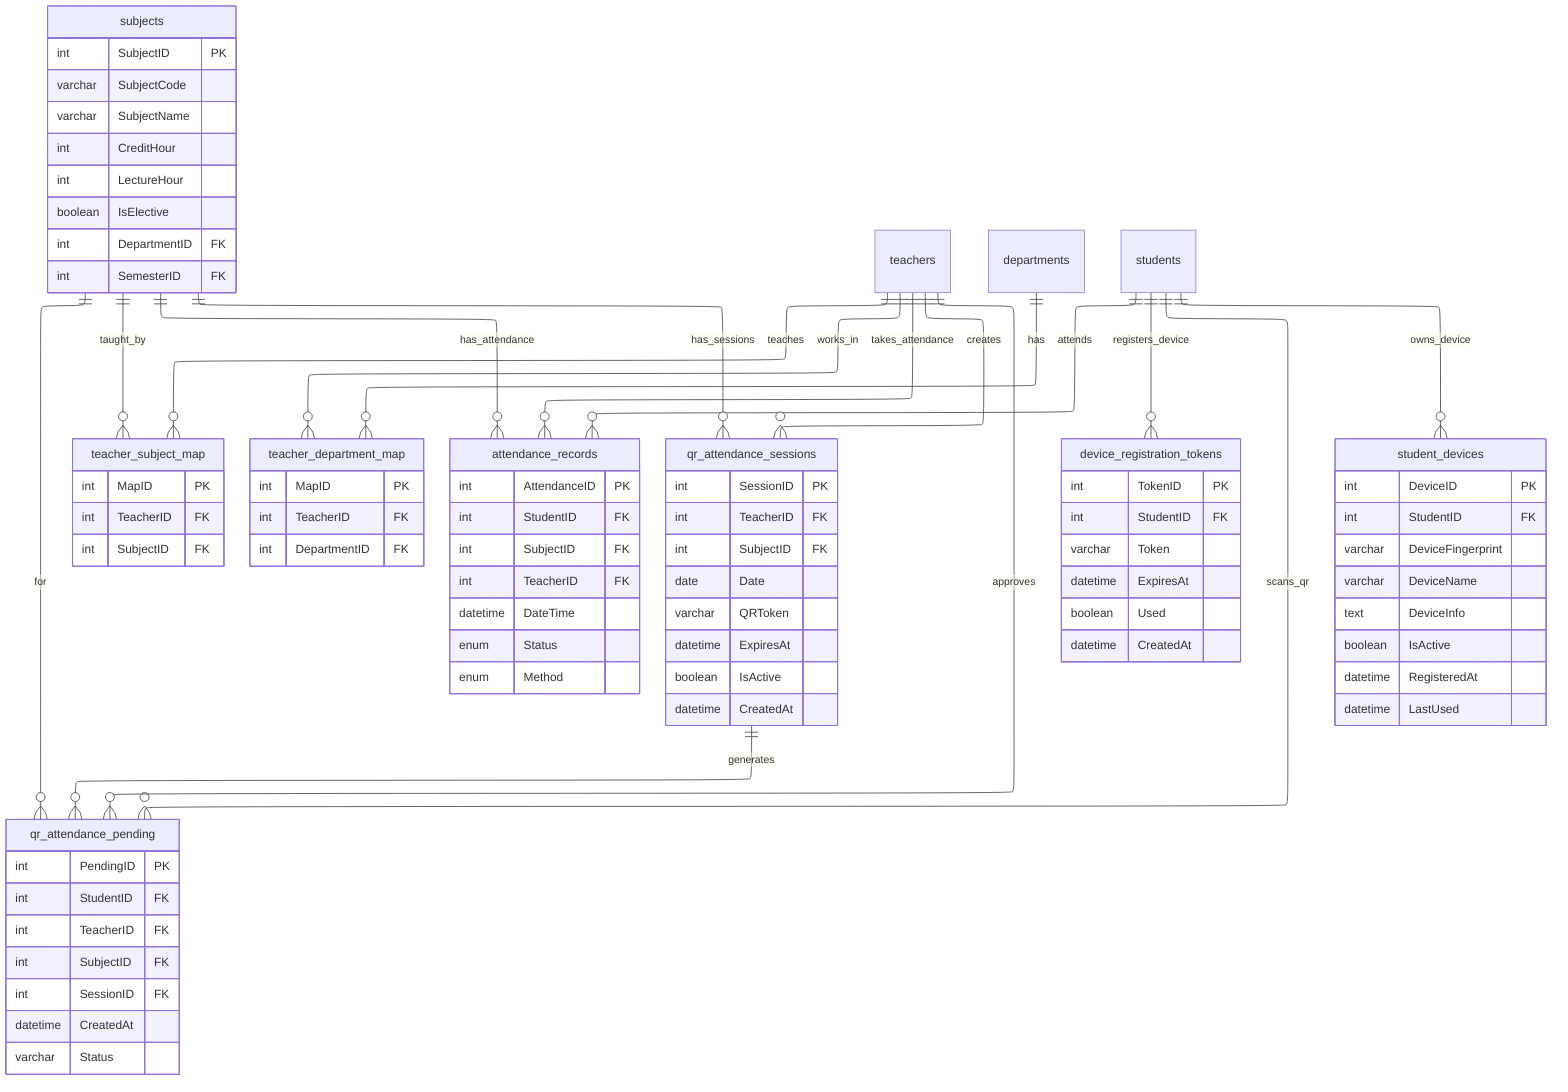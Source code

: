 ---
config:
  layout: elk
---
erDiagram
    subjects {
        int SubjectID PK
        varchar SubjectCode
        varchar SubjectName
        int CreditHour
        int LectureHour
        boolean IsElective
        int DepartmentID FK
        int SemesterID FK
    }
    teacher_subject_map {
        int MapID PK
        int TeacherID FK
        int SubjectID FK
    }
    teacher_department_map {
        int MapID PK
        int TeacherID FK
        int DepartmentID FK
    }
    attendance_records {
        int AttendanceID PK
        int StudentID FK
        int SubjectID FK
        int TeacherID FK
        datetime DateTime
        enum Status
        enum Method
    }
    qr_attendance_sessions {
        int SessionID PK
        int TeacherID FK
        int SubjectID FK
        date Date
        varchar QRToken
        datetime ExpiresAt
        boolean IsActive
        datetime CreatedAt
    }
    qr_attendance_pending {
        int PendingID PK
        int StudentID FK
        int TeacherID FK
        int SubjectID FK
        int SessionID FK
        datetime CreatedAt
        varchar Status
    }
    device_registration_tokens {
        int TokenID PK
        int StudentID FK
        varchar Token
        datetime ExpiresAt
        boolean Used
        datetime CreatedAt
    }
    student_devices {
        int DeviceID PK
        int StudentID FK
        varchar DeviceFingerprint
        varchar DeviceName
        text DeviceInfo
        boolean IsActive
        datetime RegisteredAt
        datetime LastUsed
    }
    teachers ||--o{ teacher_subject_map : "teaches"
    subjects ||--o{ teacher_subject_map : "taught_by"
    teachers ||--o{ teacher_department_map : "works_in"
    departments ||--o{ teacher_department_map : "has"
    students ||--o{ attendance_records : "attends"
    teachers ||--o{ attendance_records : "takes_attendance"
    subjects ||--o{ attendance_records : "has_attendance"
    teachers ||--o{ qr_attendance_sessions : "creates"
    subjects ||--o{ qr_attendance_sessions : "has_sessions"
    qr_attendance_sessions ||--o{ qr_attendance_pending : "generates"
    students ||--o{ qr_attendance_pending : "scans_qr"
    teachers ||--o{ qr_attendance_pending : "approves"
    subjects ||--o{ qr_attendance_pending : "for"
    students ||--o{ device_registration_tokens : "registers_device"
    students ||--o{ student_devices : "owns_device"